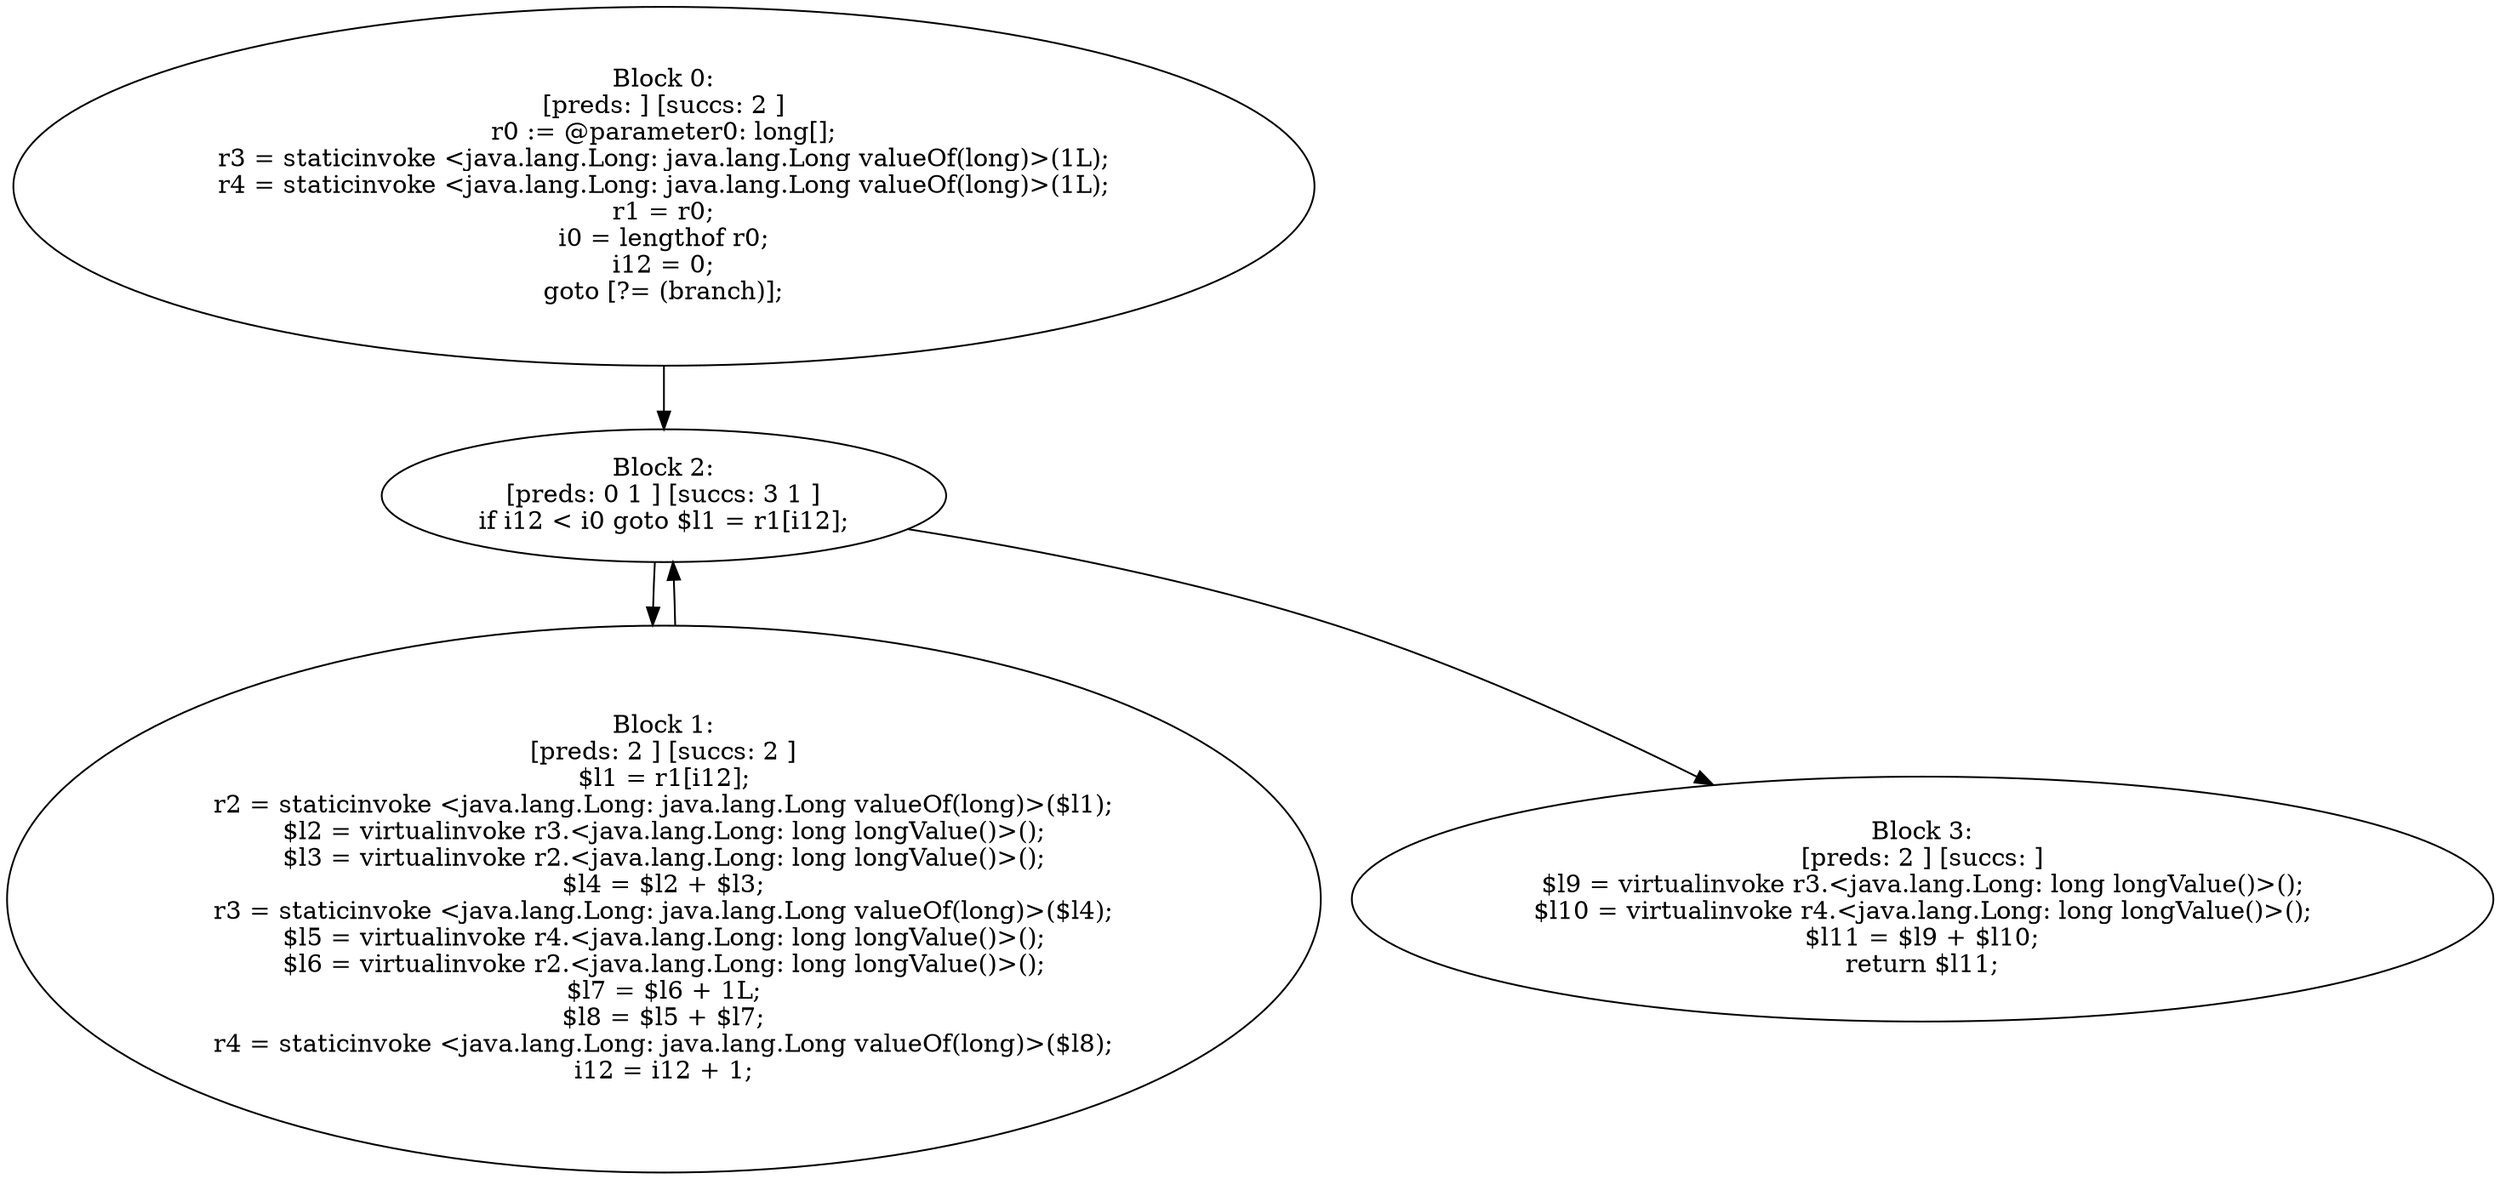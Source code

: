 digraph "unitGraph" {
    "Block 0:
[preds: ] [succs: 2 ]
r0 := @parameter0: long[];
r3 = staticinvoke <java.lang.Long: java.lang.Long valueOf(long)>(1L);
r4 = staticinvoke <java.lang.Long: java.lang.Long valueOf(long)>(1L);
r1 = r0;
i0 = lengthof r0;
i12 = 0;
goto [?= (branch)];
"
    "Block 1:
[preds: 2 ] [succs: 2 ]
$l1 = r1[i12];
r2 = staticinvoke <java.lang.Long: java.lang.Long valueOf(long)>($l1);
$l2 = virtualinvoke r3.<java.lang.Long: long longValue()>();
$l3 = virtualinvoke r2.<java.lang.Long: long longValue()>();
$l4 = $l2 + $l3;
r3 = staticinvoke <java.lang.Long: java.lang.Long valueOf(long)>($l4);
$l5 = virtualinvoke r4.<java.lang.Long: long longValue()>();
$l6 = virtualinvoke r2.<java.lang.Long: long longValue()>();
$l7 = $l6 + 1L;
$l8 = $l5 + $l7;
r4 = staticinvoke <java.lang.Long: java.lang.Long valueOf(long)>($l8);
i12 = i12 + 1;
"
    "Block 2:
[preds: 0 1 ] [succs: 3 1 ]
if i12 < i0 goto $l1 = r1[i12];
"
    "Block 3:
[preds: 2 ] [succs: ]
$l9 = virtualinvoke r3.<java.lang.Long: long longValue()>();
$l10 = virtualinvoke r4.<java.lang.Long: long longValue()>();
$l11 = $l9 + $l10;
return $l11;
"
    "Block 0:
[preds: ] [succs: 2 ]
r0 := @parameter0: long[];
r3 = staticinvoke <java.lang.Long: java.lang.Long valueOf(long)>(1L);
r4 = staticinvoke <java.lang.Long: java.lang.Long valueOf(long)>(1L);
r1 = r0;
i0 = lengthof r0;
i12 = 0;
goto [?= (branch)];
"->"Block 2:
[preds: 0 1 ] [succs: 3 1 ]
if i12 < i0 goto $l1 = r1[i12];
";
    "Block 1:
[preds: 2 ] [succs: 2 ]
$l1 = r1[i12];
r2 = staticinvoke <java.lang.Long: java.lang.Long valueOf(long)>($l1);
$l2 = virtualinvoke r3.<java.lang.Long: long longValue()>();
$l3 = virtualinvoke r2.<java.lang.Long: long longValue()>();
$l4 = $l2 + $l3;
r3 = staticinvoke <java.lang.Long: java.lang.Long valueOf(long)>($l4);
$l5 = virtualinvoke r4.<java.lang.Long: long longValue()>();
$l6 = virtualinvoke r2.<java.lang.Long: long longValue()>();
$l7 = $l6 + 1L;
$l8 = $l5 + $l7;
r4 = staticinvoke <java.lang.Long: java.lang.Long valueOf(long)>($l8);
i12 = i12 + 1;
"->"Block 2:
[preds: 0 1 ] [succs: 3 1 ]
if i12 < i0 goto $l1 = r1[i12];
";
    "Block 2:
[preds: 0 1 ] [succs: 3 1 ]
if i12 < i0 goto $l1 = r1[i12];
"->"Block 3:
[preds: 2 ] [succs: ]
$l9 = virtualinvoke r3.<java.lang.Long: long longValue()>();
$l10 = virtualinvoke r4.<java.lang.Long: long longValue()>();
$l11 = $l9 + $l10;
return $l11;
";
    "Block 2:
[preds: 0 1 ] [succs: 3 1 ]
if i12 < i0 goto $l1 = r1[i12];
"->"Block 1:
[preds: 2 ] [succs: 2 ]
$l1 = r1[i12];
r2 = staticinvoke <java.lang.Long: java.lang.Long valueOf(long)>($l1);
$l2 = virtualinvoke r3.<java.lang.Long: long longValue()>();
$l3 = virtualinvoke r2.<java.lang.Long: long longValue()>();
$l4 = $l2 + $l3;
r3 = staticinvoke <java.lang.Long: java.lang.Long valueOf(long)>($l4);
$l5 = virtualinvoke r4.<java.lang.Long: long longValue()>();
$l6 = virtualinvoke r2.<java.lang.Long: long longValue()>();
$l7 = $l6 + 1L;
$l8 = $l5 + $l7;
r4 = staticinvoke <java.lang.Long: java.lang.Long valueOf(long)>($l8);
i12 = i12 + 1;
";
}
